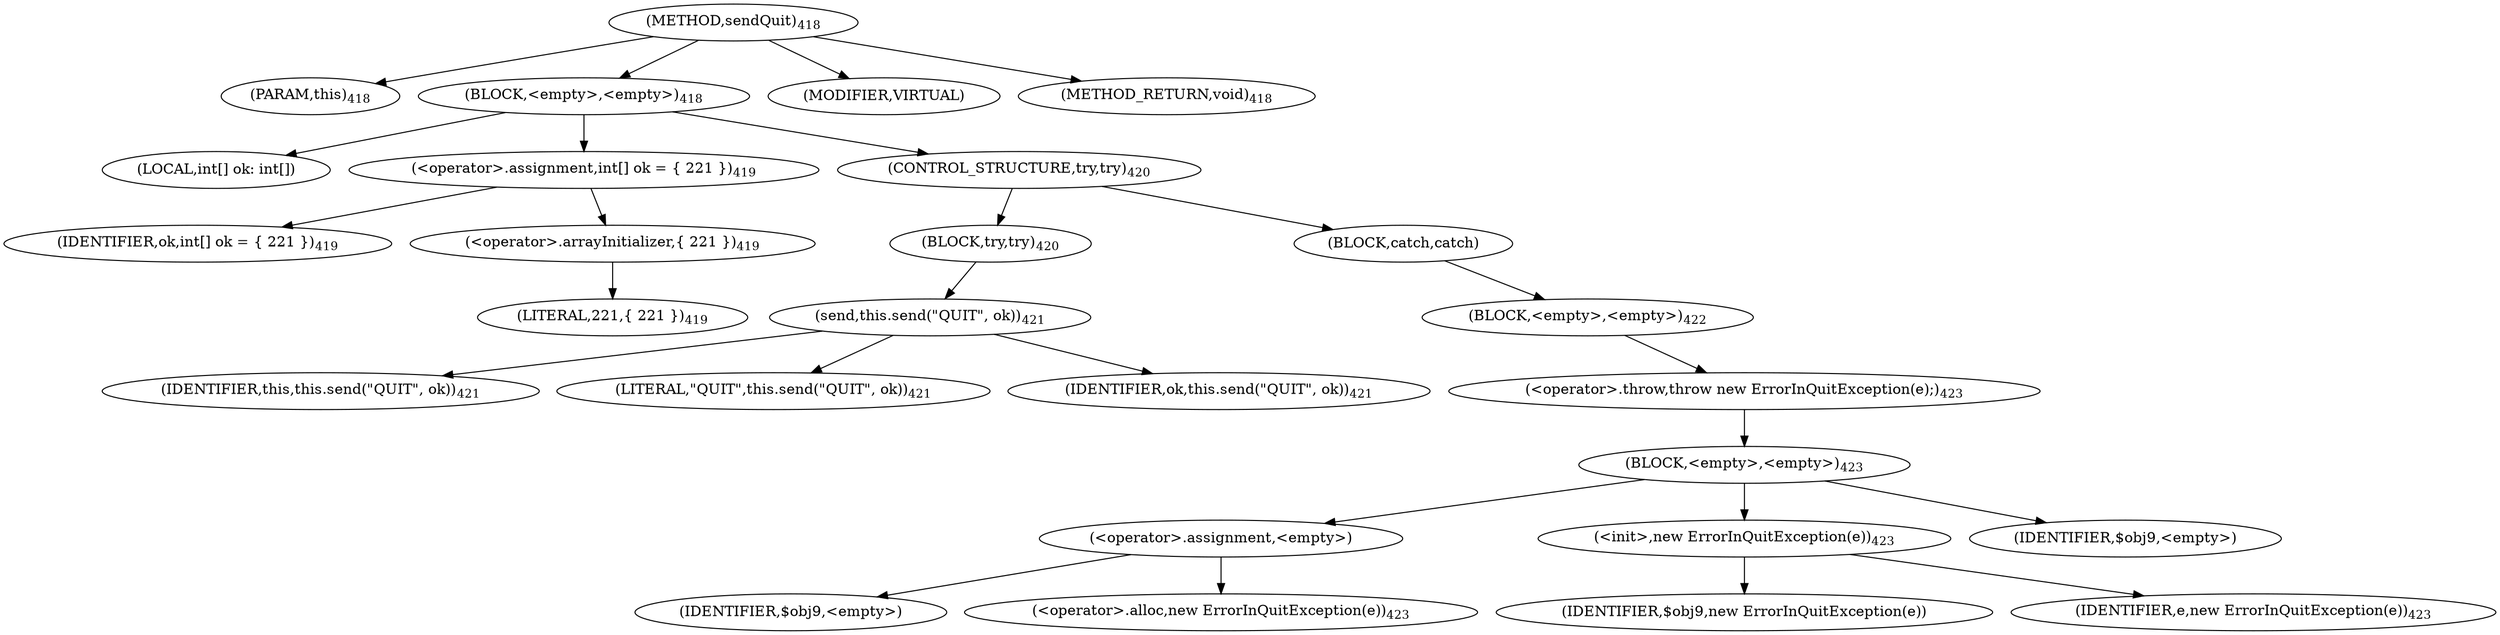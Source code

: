 digraph "sendQuit" {  
"768" [label = <(METHOD,sendQuit)<SUB>418</SUB>> ]
"61" [label = <(PARAM,this)<SUB>418</SUB>> ]
"769" [label = <(BLOCK,&lt;empty&gt;,&lt;empty&gt;)<SUB>418</SUB>> ]
"770" [label = <(LOCAL,int[] ok: int[])> ]
"771" [label = <(&lt;operator&gt;.assignment,int[] ok = { 221 })<SUB>419</SUB>> ]
"772" [label = <(IDENTIFIER,ok,int[] ok = { 221 })<SUB>419</SUB>> ]
"773" [label = <(&lt;operator&gt;.arrayInitializer,{ 221 })<SUB>419</SUB>> ]
"774" [label = <(LITERAL,221,{ 221 })<SUB>419</SUB>> ]
"775" [label = <(CONTROL_STRUCTURE,try,try)<SUB>420</SUB>> ]
"776" [label = <(BLOCK,try,try)<SUB>420</SUB>> ]
"777" [label = <(send,this.send(&quot;QUIT&quot;, ok))<SUB>421</SUB>> ]
"60" [label = <(IDENTIFIER,this,this.send(&quot;QUIT&quot;, ok))<SUB>421</SUB>> ]
"778" [label = <(LITERAL,&quot;QUIT&quot;,this.send(&quot;QUIT&quot;, ok))<SUB>421</SUB>> ]
"779" [label = <(IDENTIFIER,ok,this.send(&quot;QUIT&quot;, ok))<SUB>421</SUB>> ]
"780" [label = <(BLOCK,catch,catch)> ]
"781" [label = <(BLOCK,&lt;empty&gt;,&lt;empty&gt;)<SUB>422</SUB>> ]
"782" [label = <(&lt;operator&gt;.throw,throw new ErrorInQuitException(e);)<SUB>423</SUB>> ]
"783" [label = <(BLOCK,&lt;empty&gt;,&lt;empty&gt;)<SUB>423</SUB>> ]
"784" [label = <(&lt;operator&gt;.assignment,&lt;empty&gt;)> ]
"785" [label = <(IDENTIFIER,$obj9,&lt;empty&gt;)> ]
"786" [label = <(&lt;operator&gt;.alloc,new ErrorInQuitException(e))<SUB>423</SUB>> ]
"787" [label = <(&lt;init&gt;,new ErrorInQuitException(e))<SUB>423</SUB>> ]
"788" [label = <(IDENTIFIER,$obj9,new ErrorInQuitException(e))> ]
"789" [label = <(IDENTIFIER,e,new ErrorInQuitException(e))<SUB>423</SUB>> ]
"790" [label = <(IDENTIFIER,$obj9,&lt;empty&gt;)> ]
"791" [label = <(MODIFIER,VIRTUAL)> ]
"792" [label = <(METHOD_RETURN,void)<SUB>418</SUB>> ]
  "768" -> "61" 
  "768" -> "769" 
  "768" -> "791" 
  "768" -> "792" 
  "769" -> "770" 
  "769" -> "771" 
  "769" -> "775" 
  "771" -> "772" 
  "771" -> "773" 
  "773" -> "774" 
  "775" -> "776" 
  "775" -> "780" 
  "776" -> "777" 
  "777" -> "60" 
  "777" -> "778" 
  "777" -> "779" 
  "780" -> "781" 
  "781" -> "782" 
  "782" -> "783" 
  "783" -> "784" 
  "783" -> "787" 
  "783" -> "790" 
  "784" -> "785" 
  "784" -> "786" 
  "787" -> "788" 
  "787" -> "789" 
}
